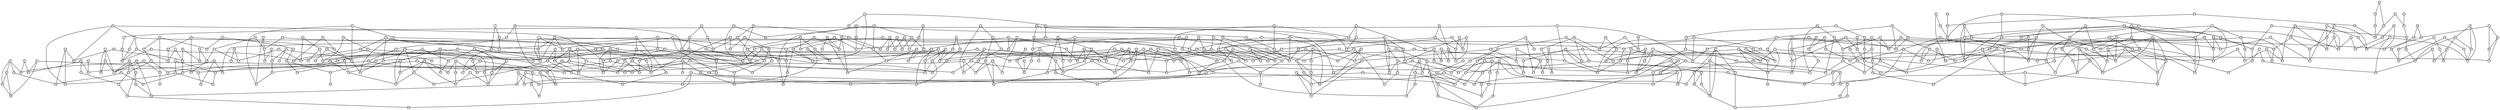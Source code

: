 graph G { 
 overlap=false; 
 size = "100,100"; 
node [shape=circle, fixedsize=true, fontsize=5, height=.15];
0[ pos = "4.4,5.6" , label = "0" ]
1[ pos = "4.3,3.8" , label = "1" ]
2[ pos = "5.6,6.4" , label = "2" ]
3[ pos = "2.3,4.4" , label = "3" ]
4[ pos = "6.8,7.2" , label = "4" ]
5[ pos = "4.7,0.4" , label = "5" ]
6[ pos = "1.9,4.8" , label = "6" ]
7[ pos = "7,2.7" , label = "7" ]
8[ pos = "1.1,7" , label = "8" ]
9[ pos = "5.8,5.1" , label = "9" ]
10[ pos = "9.2,2.6" , label = "10" ]
11[ pos = "1,0" , label = "11" ]
12[ pos = "8.1,6" , label = "12" ]
13[ pos = "7.8,7.5" , label = "13" ]
14[ pos = "5.7,8.9" , label = "14" ]
15[ pos = "1.4,5.3" , label = "15" ]
16[ pos = "4.5,5.7" , label = "16" ]
17[ pos = "4.3,5.4" , label = "17" ]
18[ pos = "2.1,1.9" , label = "18" ]
19[ pos = "9.8,4.1" , label = "19" ]
20[ pos = "9.1,9.7" , label = "20" ]
21[ pos = "4.5,6.2" , label = "21" ]
22[ pos = "4.5,1.6" , label = "22" ]
23[ pos = "9,0.8" , label = "23" ]
24[ pos = "8.6,4.8" , label = "24" ]
25[ pos = "6,3" , label = "25" ]
26[ pos = "2.7,7" , label = "26" ]
27[ pos = "8.2,6" , label = "27" ]
28[ pos = "8.2,1.2" , label = "28" ]
29[ pos = "3.6,9.1" , label = "29" ]
30[ pos = "0.1,5" , label = "30" ]
31[ pos = "9.6,9.9" , label = "31" ]
32[ pos = "0.7,3.9" , label = "32" ]
33[ pos = "5.3,8" , label = "33" ]
34[ pos = "5.8,0.3" , label = "34" ]
35[ pos = "2.1,0.2" , label = "35" ]
36[ pos = "0,6.6" , label = "36" ]
37[ pos = "6.4,9.8" , label = "37" ]
38[ pos = "3.4,5.4" , label = "38" ]
39[ pos = "0.6,7.2" , label = "39" ]
40[ pos = "5.5,1.8" , label = "40" ]
41[ pos = "5.4,8.2" , label = "41" ]
42[ pos = "4,3.7" , label = "42" ]
43[ pos = "4.2,2.2" , label = "43" ]
44[ pos = "4.9,7.8" , label = "44" ]
45[ pos = "6.5,0.3" , label = "45" ]
46[ pos = "8,6.1" , label = "46" ]
47[ pos = "5.4,3.9" , label = "47" ]
48[ pos = "5.3,5.9" , label = "48" ]
49[ pos = "1.9,6.3" , label = "49" ]
50[ pos = "6.2,4" , label = "50" ]
51[ pos = "6.5,1.4" , label = "51" ]
52[ pos = "5.9,3" , label = "52" ]
53[ pos = "6.4,4.5" , label = "53" ]
54[ pos = "3.6,2.3" , label = "54" ]
55[ pos = "1.8,9.1" , label = "55" ]
56[ pos = "4.1,2.4" , label = "56" ]
57[ pos = "7.3,3.4" , label = "57" ]
58[ pos = "6.1,6.8" , label = "58" ]
59[ pos = "5.6,6.3" , label = "59" ]
60[ pos = "9.8,2.2" , label = "60" ]
61[ pos = "1.8,7.9" , label = "61" ]
62[ pos = "3.5,7.2" , label = "62" ]
63[ pos = "1.8,8.8" , label = "63" ]
64[ pos = "3.1,3.8" , label = "64" ]
65[ pos = "5.2,4.5" , label = "65" ]
66[ pos = "3,1.7" , label = "66" ]
67[ pos = "1.1,4.1" , label = "67" ]
68[ pos = "9.9,7.6" , label = "68" ]
69[ pos = "8.7,3.6" , label = "69" ]
70[ pos = "5.1,5.7" , label = "70" ]
71[ pos = "2.7,4.4" , label = "71" ]
72[ pos = "8.1,5.3" , label = "72" ]
73[ pos = "7.8,9.5" , label = "73" ]
74[ pos = "2.1,8.7" , label = "74" ]
75[ pos = "5.8,1.9" , label = "75" ]
76[ pos = "6.1,7.6" , label = "76" ]
77[ pos = "9.8,9.6" , label = "77" ]
78[ pos = "0,6.9" , label = "78" ]
79[ pos = "8.5,3.1" , label = "79" ]
80[ pos = "5.9,3.7" , label = "80" ]
81[ pos = "2.8,8.9" , label = "81" ]
82[ pos = "0.6,3.9" , label = "82" ]
83[ pos = "8.3,0.6" , label = "83" ]
84[ pos = "6.7,7" , label = "84" ]
85[ pos = "4.2,7" , label = "85" ]
86[ pos = "2.7,2.1" , label = "86" ]
87[ pos = "1.5,6" , label = "87" ]
88[ pos = "7.4,9.3" , label = "88" ]
89[ pos = "5.5,9.5" , label = "89" ]
90[ pos = "3.2,1.3" , label = "90" ]
91[ pos = "6.7,9.3" , label = "91" ]
92[ pos = "4.1,1.7" , label = "92" ]
93[ pos = "9,4.1" , label = "93" ]
94[ pos = "8.6,2.7" , label = "94" ]
95[ pos = "2.4,9.7" , label = "95" ]
96[ pos = "1.6,0.4" , label = "96" ]
97[ pos = "8.7,2.2" , label = "97" ]
98[ pos = "4.4,2.2" , label = "98" ]
99[ pos = "8,6.3" , label = "99" ]
100[ pos = "9.2,7.4" , label = "100" ]
101[ pos = "3.4,7.1" , label = "101" ]
102[ pos = "9.6,0.1" , label = "102" ]
103[ pos = "3.1,2.2" , label = "103" ]
104[ pos = "4.6,8.7" , label = "104" ]
105[ pos = "7,7.9" , label = "105" ]
106[ pos = "5.2,3.7" , label = "106" ]
107[ pos = "7.2,4.6" , label = "107" ]
108[ pos = "0.6,6.2" , label = "108" ]
109[ pos = "8.7,4.5" , label = "109" ]
110[ pos = "4.1,6.4" , label = "110" ]
111[ pos = "4.2,5.7" , label = "111" ]
112[ pos = "6.8,8.1" , label = "112" ]
113[ pos = "3.2,6.4" , label = "113" ]
114[ pos = "0.3,1.2" , label = "114" ]
115[ pos = "8,9.5" , label = "115" ]
116[ pos = "8.7,1.4" , label = "116" ]
117[ pos = "1.8,3.5" , label = "117" ]
118[ pos = "1.5,5" , label = "118" ]
119[ pos = "5.7,6.1" , label = "119" ]
120[ pos = "8.9,7.9" , label = "120" ]
121[ pos = "9.2,4.1" , label = "121" ]
122[ pos = "1.6,6.5" , label = "122" ]
123[ pos = "8.7,2.3" , label = "123" ]
124[ pos = "7.9,2.7" , label = "124" ]
125[ pos = "2,2.1" , label = "125" ]
126[ pos = "4.3,6.2" , label = "126" ]
127[ pos = "7.8,6.3" , label = "127" ]
128[ pos = "4.4,1" , label = "128" ]
129[ pos = "8,4.7" , label = "129" ]
130[ pos = "7.5,6" , label = "130" ]
131[ pos = "9.5,1.4" , label = "131" ]
132[ pos = "2.6,1.3" , label = "132" ]
133[ pos = "4.9,9.3" , label = "133" ]
134[ pos = "1.5,5.8" , label = "134" ]
135[ pos = "0.6,0.4" , label = "135" ]
136[ pos = "3.8,9.9" , label = "136" ]
137[ pos = "9.8,0.6" , label = "137" ]
138[ pos = "1.6,3.7" , label = "138" ]
139[ pos = "8.1,9.5" , label = "139" ]
140[ pos = "1.6,0.1" , label = "140" ]
141[ pos = "1.6,1.1" , label = "141" ]
142[ pos = "6.4,4.7" , label = "142" ]
143[ pos = "2.7,6" , label = "143" ]
144[ pos = "0.9,0.7" , label = "144" ]
145[ pos = "0.7,8.4" , label = "145" ]
146[ pos = "1.9,5.4" , label = "146" ]
147[ pos = "9.8,4.5" , label = "147" ]
148[ pos = "2,9.9" , label = "148" ]
149[ pos = "9,3.5" , label = "149" ]
150[ pos = "1,9.6" , label = "150" ]
151[ pos = "9.2,4.8" , label = "151" ]
152[ pos = "4.7,4.2" , label = "152" ]
153[ pos = "0.6,6.3" , label = "153" ]
154[ pos = "3.1,8.8" , label = "154" ]
155[ pos = "5.9,0" , label = "155" ]
156[ pos = "8.9,2.7" , label = "156" ]
157[ pos = "1.1,0.5" , label = "157" ]
158[ pos = "2.6,3.8" , label = "158" ]
159[ pos = "6.5,8.8" , label = "159" ]
160[ pos = "9.7,2.5" , label = "160" ]
161[ pos = "7.2,1.6" , label = "161" ]
162[ pos = "7.9,2.3" , label = "162" ]
163[ pos = "1.3,9.9" , label = "163" ]
164[ pos = "7.4,0.3" , label = "164" ]
165[ pos = "8.7,8.4" , label = "165" ]
166[ pos = "5.2,7.9" , label = "166" ]
167[ pos = "8.4,9.9" , label = "167" ]
168[ pos = "2.1,9.1" , label = "168" ]
169[ pos = "6.3,0.4" , label = "169" ]
170[ pos = "7.9,7.4" , label = "170" ]
171[ pos = "0.4,2" , label = "171" ]
172[ pos = "5.3,1.6" , label = "172" ]
173[ pos = "7.8,3.2" , label = "173" ]
174[ pos = "0.6,4.3" , label = "174" ]
175[ pos = "2,0.4" , label = "175" ]
176[ pos = "2,4.4" , label = "176" ]
177[ pos = "2,0" , label = "177" ]
178[ pos = "1.9,3.4" , label = "178" ]
179[ pos = "5.1,9.4" , label = "179" ]
180[ pos = "8.9,3.8" , label = "180" ]
181[ pos = "3,4.1" , label = "181" ]
182[ pos = "6.9,1.5" , label = "182" ]
183[ pos = "4.1,4.2" , label = "183" ]
184[ pos = "5.8,5.6" , label = "184" ]
185[ pos = "4.7,3.7" , label = "185" ]
186[ pos = "8.2,5.1" , label = "186" ]
187[ pos = "0.9,8.7" , label = "187" ]
188[ pos = "1.9,8.7" , label = "188" ]
189[ pos = "7.1,2.6" , label = "189" ]
190[ pos = "8.3,9.1" , label = "190" ]
191[ pos = "8.2,0.3" , label = "191" ]
192[ pos = "8.8,5.4" , label = "192" ]
193[ pos = "5.5,0.7" , label = "193" ]
194[ pos = "4,5.9" , label = "194" ]
195[ pos = "5.3,3" , label = "195" ]
196[ pos = "4.9,8.4" , label = "196" ]
197[ pos = "7.1,7.1" , label = "197" ]
198[ pos = "5.1,6.4" , label = "198" ]
199[ pos = "1.3,0.9" , label = "199" ]
200[ pos = "7.2,1.2" , label = "200" ]
201[ pos = "9.8,0.6" , label = "201" ]
202[ pos = "1.6,0.7" , label = "202" ]
203[ pos = "9.4,3.5" , label = "203" ]
204[ pos = "4.7,6.5" , label = "204" ]
205[ pos = "1.3,8.2" , label = "205" ]
206[ pos = "0.9,4.7" , label = "206" ]
207[ pos = "3.7,4.9" , label = "207" ]
208[ pos = "0.2,4.5" , label = "208" ]
209[ pos = "5.6,4.2" , label = "209" ]
210[ pos = "5.6,6.2" , label = "210" ]
211[ pos = "7.2,0.5" , label = "211" ]
212[ pos = "9.8,9.6" , label = "212" ]
213[ pos = "7.6,4.9" , label = "213" ]
214[ pos = "1.2,4.2" , label = "214" ]
215[ pos = "5.8,8.5" , label = "215" ]
216[ pos = "0.6,0.8" , label = "216" ]
217[ pos = "9.1,2.2" , label = "217" ]
218[ pos = "6.7,3.7" , label = "218" ]
219[ pos = "1,1.4" , label = "219" ]
220[ pos = "5.5,7.5" , label = "220" ]
221[ pos = "4.8,6.4" , label = "221" ]
222[ pos = "2.3,8.6" , label = "222" ]
223[ pos = "6.5,2.5" , label = "223" ]
224[ pos = "8.3,2.1" , label = "224" ]
225[ pos = "1.9,3.9" , label = "225" ]
226[ pos = "3.5,4.4" , label = "226" ]
227[ pos = "4.4,3.3" , label = "227" ]
228[ pos = "4,7.3" , label = "228" ]
229[ pos = "3.4,0.4" , label = "229" ]
230[ pos = "6.7,4.4" , label = "230" ]
231[ pos = "8.9,7.3" , label = "231" ]
232[ pos = "5.2,3.3" , label = "232" ]
233[ pos = "4.8,2" , label = "233" ]
234[ pos = "2.2,5.8" , label = "234" ]
235[ pos = "8.6,7.7" , label = "235" ]
236[ pos = "8.5,3.5" , label = "236" ]
237[ pos = "9.3,0.8" , label = "237" ]
238[ pos = "7.3,5.8" , label = "238" ]
239[ pos = "8.5,5.6" , label = "239" ]
240[ pos = "3.2,5.7" , label = "240" ]
241[ pos = "9.5,6.7" , label = "241" ]
242[ pos = "0.1,9.1" , label = "242" ]
243[ pos = "5.3,9.3" , label = "243" ]
244[ pos = "6.4,8.7" , label = "244" ]
245[ pos = "9.7,8.3" , label = "245" ]
246[ pos = "3.2,3.9" , label = "246" ]
247[ pos = "0.9,8.4" , label = "247" ]
248[ pos = "2.4,5.7" , label = "248" ]
249[ pos = "5.6,4.6" , label = "249" ]
250[ pos = "6.7,4.3" , label = "250" ]
251[ pos = "7.6,5.2" , label = "251" ]
252[ pos = "3,6.9" , label = "252" ]
253[ pos = "1.3,0.3" , label = "253" ]
254[ pos = "8,5" , label = "254" ]
255[ pos = "1.1,1.2" , label = "255" ]
256[ pos = "0.7,0.6" , label = "256" ]
257[ pos = "3.1,0.8" , label = "257" ]
258[ pos = "9.7,8.4" , label = "258" ]
259[ pos = "0.1,1.4" , label = "259" ]
260[ pos = "2.4,5.1" , label = "260" ]
261[ pos = "4.9,5.6" , label = "261" ]
262[ pos = "9,5.8" , label = "262" ]
263[ pos = "9.2,1.4" , label = "263" ]
264[ pos = "1.5,0.1" , label = "264" ]
265[ pos = "1.2,8.2" , label = "265" ]
266[ pos = "4.4,8.8" , label = "266" ]
267[ pos = "8.7,2.6" , label = "267" ]
268[ pos = "1,0" , label = "268" ]
269[ pos = "2.9,9" , label = "269" ]
270[ pos = "5,9.2" , label = "270" ]
271[ pos = "0.2,1" , label = "271" ]
272[ pos = "9.8,8.5" , label = "272" ]
273[ pos = "1.8,4.7" , label = "273" ]
274[ pos = "7,7.2" , label = "274" ]
275[ pos = "1.3,4.6" , label = "275" ]
276[ pos = "2.3,6.3" , label = "276" ]
277[ pos = "5.4,6.5" , label = "277" ]
278[ pos = "2.1,4.6" , label = "278" ]
279[ pos = "3.1,8.9" , label = "279" ]
280[ pos = "9.9,4.3" , label = "280" ]
281[ pos = "7.1,9.5" , label = "281" ]
282[ pos = "3.2,1" , label = "282" ]
283[ pos = "2.1,4.2" , label = "283" ]
284[ pos = "6.2,0.2" , label = "284" ]
285[ pos = "8.4,6.5" , label = "285" ]
286[ pos = "9.4,8.6" , label = "286" ]
287[ pos = "7.5,9.2" , label = "287" ]
288[ pos = "2.3,4.5" , label = "288" ]
289[ pos = "9.2,9.3" , label = "289" ]
290[ pos = "1.7,0.5" , label = "290" ]
291[ pos = "9.1,9.2" , label = "291" ]
292[ pos = "2,4.5" , label = "292" ]
293[ pos = "5.7,4.2" , label = "293" ]
294[ pos = "9.2,8.8" , label = "294" ]
295[ pos = "3.1,9.1" , label = "295" ]
296[ pos = "3.2,5.4" , label = "296" ]
297[ pos = "3.9,1.6" , label = "297" ]
298[ pos = "1.7,6" , label = "298" ]
299[ pos = "1,7.9" , label = "299" ]
300[ pos = "6.3,4.6" , label = "300" ]
301[ pos = "4.4,5.7" , label = "301" ]
302[ pos = "3.2,7.1" , label = "302" ]
303[ pos = "0.2,5.5" , label = "303" ]
304[ pos = "1.7,4.6" , label = "304" ]
305[ pos = "0.1,3.4" , label = "305" ]
306[ pos = "0.3,9.2" , label = "306" ]
307[ pos = "2.7,2.4" , label = "307" ]
308[ pos = "3.8,3.6" , label = "308" ]
309[ pos = "1.8,8.2" , label = "309" ]
310[ pos = "2.5,4.9" , label = "310" ]
311[ pos = "2.5,0.9" , label = "311" ]
312[ pos = "5.5,6.4" , label = "312" ]
313[ pos = "7.7,2.4" , label = "313" ]
314[ pos = "7.7,3.9" , label = "314" ]
315[ pos = "0.4,4" , label = "315" ]
316[ pos = "8.5,0" , label = "316" ]
317[ pos = "4.9,6.9" , label = "317" ]
318[ pos = "7.2,0.3" , label = "318" ]
319[ pos = "7.6,8.9" , label = "319" ]
320[ pos = "0.1,2.9" , label = "320" ]
321[ pos = "2.3,0.5" , label = "321" ]
322[ pos = "2.2,0.2" , label = "322" ]
323[ pos = "2.9,1.2" , label = "323" ]
324[ pos = "3.9,4.7" , label = "324" ]
325[ pos = "4.6,1.6" , label = "325" ]
326[ pos = "4.8,2.3" , label = "326" ]
327[ pos = "2.5,5.5" , label = "327" ]
328[ pos = "4,5.4" , label = "328" ]
329[ pos = "8,1.7" , label = "329" ]
330[ pos = "9.3,3.6" , label = "330" ]
331[ pos = "0.9,3" , label = "331" ]
332[ pos = "3.6,1" , label = "332" ]
333[ pos = "9.9,0.8" , label = "333" ]
334[ pos = "1.4,7.5" , label = "334" ]
335[ pos = "4.9,6.7" , label = "335" ]
336[ pos = "0.5,7.3" , label = "336" ]
337[ pos = "7.2,7.9" , label = "337" ]
338[ pos = "2.7,0.1" , label = "338" ]
339[ pos = "4.3,1.8" , label = "339" ]
340[ pos = "0,4.1" , label = "340" ]
341[ pos = "3.4,0" , label = "341" ]
342[ pos = "6.4,1.1" , label = "342" ]
343[ pos = "5.6,0.4" , label = "343" ]
344[ pos = "1.7,8.8" , label = "344" ]
345[ pos = "7.3,1" , label = "345" ]
346[ pos = "2.4,8.2" , label = "346" ]
347[ pos = "4,1.2" , label = "347" ]
348[ pos = "9.3,3.9" , label = "348" ]
349[ pos = "2.1,5.9" , label = "349" ]
350[ pos = "6.7,7" , label = "350" ]
351[ pos = "2.6,7.2" , label = "351" ]
352[ pos = "9.5,5.1" , label = "352" ]
353[ pos = "0.3,7.5" , label = "353" ]
354[ pos = "0.4,4.6" , label = "354" ]
355[ pos = "9.3,0.5" , label = "355" ]
356[ pos = "8.7,8" , label = "356" ]
357[ pos = "5.7,0.3" , label = "357" ]
358[ pos = "4.3,1.3" , label = "358" ]
359[ pos = "6,6.1" , label = "359" ]
360[ pos = "5.3,3.3" , label = "360" ]
361[ pos = "7.1,7.7" , label = "361" ]
362[ pos = "6.8,6.4" , label = "362" ]
363[ pos = "4.2,6.1" , label = "363" ]
364[ pos = "5.5,1.5" , label = "364" ]
365[ pos = "7.2,7.4" , label = "365" ]
366[ pos = "8.5,5" , label = "366" ]
367[ pos = "4.6,3.3" , label = "367" ]
368[ pos = "0.1,0.1" , label = "368" ]
369[ pos = "6,0.6" , label = "369" ]
370[ pos = "9.9,0.5" , label = "370" ]
371[ pos = "6.3,3.8" , label = "371" ]
372[ pos = "8.5,2" , label = "372" ]
373[ pos = "4.2,2.9" , label = "373" ]
374[ pos = "8.6,0.2" , label = "374" ]
375[ pos = "9,3.9" , label = "375" ]
376[ pos = "8.7,1.3" , label = "376" ]
377[ pos = "6.9,5.5" , label = "377" ]
378[ pos = "2.9,1.1" , label = "378" ]
379[ pos = "6.8,8.5" , label = "379" ]
380[ pos = "2.6,9.2" , label = "380" ]
381[ pos = "5.9,6.3" , label = "381" ]
382[ pos = "4.3,5.8" , label = "382" ]
383[ pos = "4.8,4.4" , label = "383" ]
384[ pos = "1.1,0.8" , label = "384" ]
385[ pos = "0.2,1.1" , label = "385" ]
386[ pos = "1.4,6.5" , label = "386" ]
387[ pos = "4.9,5.1" , label = "387" ]
388[ pos = "3.8,9.1" , label = "388" ]
389[ pos = "8,2.4" , label = "389" ]
390[ pos = "4.5,2.2" , label = "390" ]
391[ pos = "6.3,3.3" , label = "391" ]
392[ pos = "3.6,8.4" , label = "392" ]
393[ pos = "4,6.5" , label = "393" ]
394[ pos = "9.5,0.9" , label = "394" ]
395[ pos = "0.2,7.3" , label = "395" ]
396[ pos = "0.1,1.4" , label = "396" ]
397[ pos = "3.7,9.6" , label = "397" ]
398[ pos = "2.4,3.7" , label = "398" ]
399[ pos = "9.3,3.5" , label = "399" ]
400[ pos = "4.6,9.5" , label = "400" ]
401[ pos = "4.6,1.2" , label = "401" ]
402[ pos = "1.3,9.6" , label = "402" ]
403[ pos = "6.3,5.1" , label = "403" ]
404[ pos = "3.9,9.6" , label = "404" ]
405[ pos = "2.7,8.5" , label = "405" ]
406[ pos = "1.8,4.2" , label = "406" ]
407[ pos = "7,0.6" , label = "407" ]
408[ pos = "2.7,1" , label = "408" ]
409[ pos = "2.4,7.4" , label = "409" ]
410[ pos = "7.1,7.8" , label = "410" ]
411[ pos = "4.8,2.5" , label = "411" ]
412[ pos = "9.2,3.7" , label = "412" ]
413[ pos = "2.1,1.6" , label = "413" ]
414[ pos = "7.4,1.4" , label = "414" ]
415[ pos = "5.2,7.2" , label = "415" ]
416[ pos = "1,5" , label = "416" ]
417[ pos = "8.4,7.5" , label = "417" ]
418[ pos = "9.8,0" , label = "418" ]
419[ pos = "7.8,3.8" , label = "419" ]
420[ pos = "9.6,0.5" , label = "420" ]
421[ pos = "7.5,6.6" , label = "421" ]
422[ pos = "9.9,4.5" , label = "422" ]
423[ pos = "2.5,2.6" , label = "423" ]
424[ pos = "0.7,4.9" , label = "424" ]
425[ pos = "5.3,7.9" , label = "425" ]
426[ pos = "2.7,5.3" , label = "426" ]
427[ pos = "5.6,7.2" , label = "427" ]
428[ pos = "9,7.7" , label = "428" ]
429[ pos = "4,1.6" , label = "429" ]
430[ pos = "9.2,4.4" , label = "430" ]
431[ pos = "8.9,5.4" , label = "431" ]
432[ pos = "9.5,2.5" , label = "432" ]
433[ pos = "8.1,9.3" , label = "433" ]
434[ pos = "7.7,5.9" , label = "434" ]
435[ pos = "8.3,2.5" , label = "435" ]
436[ pos = "1.6,5.8" , label = "436" ]
437[ pos = "4.4,1.5" , label = "437" ]
438[ pos = "5.5,6.9" , label = "438" ]
439[ pos = "9.4,6.3" , label = "439" ]
440[ pos = "1.8,4.7" , label = "440" ]
441[ pos = "9.4,9.7" , label = "441" ]
442[ pos = "0,5" , label = "442" ]
443[ pos = "2.1,4.2" , label = "443" ]
444[ pos = "2.7,6.2" , label = "444" ]
445[ pos = "5.8,7.1" , label = "445" ]
446[ pos = "0.6,9.9" , label = "446" ]
447[ pos = "7.7,0.1" , label = "447" ]
448[ pos = "7.7,5.8" , label = "448" ]
449[ pos = "4.7,0.6" , label = "449" ]
450[ pos = "6.9,3" , label = "450" ]
451[ pos = "3.2,3.7" , label = "451" ]
452[ pos = "8.9,7.6" , label = "452" ]
453[ pos = "5.3,4.4" , label = "453" ]
454[ pos = "4.5,9.9" , label = "454" ]
455[ pos = "5.9,1.5" , label = "455" ]
456[ pos = "4.6,5.3" , label = "456" ]
457[ pos = "6.4,9.8" , label = "457" ]
458[ pos = "5.5,8.6" , label = "458" ]
459[ pos = "4,3.5" , label = "459" ]
460[ pos = "0,5" , label = "460" ]
461[ pos = "5.8,0.6" , label = "461" ]
462[ pos = "0.2,3.6" , label = "462" ]
463[ pos = "6,3.1" , label = "463" ]
464[ pos = "4.6,0.7" , label = "464" ]
465[ pos = "3.7,6.8" , label = "465" ]
466[ pos = "8.9,2.1" , label = "466" ]
467[ pos = "0.5,7.8" , label = "467" ]
468[ pos = "4.9,1" , label = "468" ]
469[ pos = "7.5,9.4" , label = "469" ]
470[ pos = "0.9,3.4" , label = "470" ]
471[ pos = "6.1,5.5" , label = "471" ]
472[ pos = "4,7.8" , label = "472" ]
473[ pos = "0.5,4.7" , label = "473" ]
474[ pos = "1.6,9.7" , label = "474" ]
475[ pos = "8.2,1.6" , label = "475" ]
476[ pos = "4.8,4.1" , label = "476" ]
477[ pos = "7.4,0.2" , label = "477" ]
478[ pos = "2.9,3.4" , label = "478" ]
479[ pos = "3.3,2.7" , label = "479" ]
480[ pos = "4.1,2.2" , label = "480" ]
481[ pos = "9.5,8.3" , label = "481" ]
482[ pos = "4.4,0.1" , label = "482" ]
483[ pos = "6.1,9.3" , label = "483" ]
484[ pos = "6.3,8.8" , label = "484" ]
485[ pos = "4,7.3" , label = "485" ]
486[ pos = "2.3,5.3" , label = "486" ]
487[ pos = "8,1.5" , label = "487" ]
488[ pos = "8.3,8.6" , label = "488" ]
489[ pos = "6.2,9.9" , label = "489" ]
490[ pos = "8.3,9.7" , label = "490" ]
491[ pos = "6.7,8.3" , label = "491" ]
492[ pos = "3.8,4.2" , label = "492" ]
493[ pos = "8.5,1.9" , label = "493" ]
494[ pos = "7.6,7" , label = "494" ]
495[ pos = "4.6,7" , label = "495" ]
496[ pos = "4.5,4.2" , label = "496" ]
497[ pos = "5.3,4.1" , label = "497" ]
498[ pos = "9.5,6.6" , label = "498" ]
499[ pos = "8.6,5.8" , label = "499" ]
500[ pos = "5.5,7.8" , label = "500" ]
501[ pos = "8.3,3" , label = "501" ]
502[ pos = "8.4,6.4" , label = "502" ]
503[ pos = "9.7,6.7" , label = "503" ]
504[ pos = "5,5.9" , label = "504" ]
505[ pos = "1.9,3.3" , label = "505" ]
506[ pos = "5.6,8.6" , label = "506" ]
507[ pos = "6.9,4.6" , label = "507" ]
508[ pos = "2.8,5.4" , label = "508" ]
509[ pos = "6.5,5.7" , label = "509" ]
510[ pos = "7.7,6.4" , label = "510" ]
511[ pos = "7.9,2.2" , label = "511" ]
512[ pos = "5.8,3.2" , label = "512" ]
513[ pos = "1.5,5.3" , label = "513" ]
514[ pos = "5,0.1" , label = "514" ]
515[ pos = "6.3,0.5" , label = "515" ]
516[ pos = "8,9.9" , label = "516" ]
517[ pos = "8.7,6.4" , label = "517" ]
518[ pos = "6.3,8.4" , label = "518" ]
519[ pos = "8.3,1.3" , label = "519" ]
520[ pos = "9.6,0.2" , label = "520" ]
521[ pos = "9.8,0.4" , label = "521" ]
522[ pos = "8.9,6.7" , label = "522" ]
523[ pos = "5.1,6.9" , label = "523" ]
524[ pos = "7.4,6.8" , label = "524" ]
525[ pos = "2.6,0.3" , label = "525" ]
526[ pos = "8.4,5.7" , label = "526" ]
527[ pos = "7.7,4.2" , label = "527" ]
528[ pos = "4.1,9.2" , label = "528" ]
529[ pos = "9.5,9.2" , label = "529" ]
530[ pos = "4.5,1.1" , label = "530" ]
531[ pos = "4.9,2.5" , label = "531" ]
532[ pos = "1,3.7" , label = "532" ]
533[ pos = "4.1,2.5" , label = "533" ]
534[ pos = "7.3,7.7" , label = "534" ]
535[ pos = "9,6.9" , label = "535" ]
536[ pos = "7.9,8.8" , label = "536" ]
537[ pos = "7.4,2" , label = "537" ]
538[ pos = "0.8,7.7" , label = "538" ]
539[ pos = "4.2,8.2" , label = "539" ]
540[ pos = "9.7,2" , label = "540" ]
541[ pos = "8.5,8.2" , label = "541" ]
542[ pos = "7.8,1.4" , label = "542" ]
543[ pos = "2.4,1.9" , label = "543" ]
544[ pos = "0.6,7.2" , label = "544" ]
545[ pos = "1.1,5.1" , label = "545" ]
546[ pos = "3.5,6.1" , label = "546" ]
547[ pos = "2.9,9.7" , label = "547" ]
548[ pos = "5,2.2" , label = "548" ]
549[ pos = "2.2,2.3" , label = "549" ]
550[ pos = "9.9,1.2" , label = "550" ]
551[ pos = "4.5,3.1" , label = "551" ]
552[ pos = "5.2,7.1" , label = "552" ]
553[ pos = "5.1,6" , label = "553" ]
554[ pos = "0,9.3" , label = "554" ]
555[ pos = "9.4,4.9" , label = "555" ]
556[ pos = "1.4,3.1" , label = "556" ]
557[ pos = "3.1,4.4" , label = "557" ]
558[ pos = "4.5,0.8" , label = "558" ]
559[ pos = "6.3,0.3" , label = "559" ]
560[ pos = "3.2,7.5" , label = "560" ]
561[ pos = "5.5,1.9" , label = "561" ]
562[ pos = "8.8,3.6" , label = "562" ]
563[ pos = "1.6,3.8" , label = "563" ]
564[ pos = "5.8,9" , label = "564" ]
565[ pos = "1.3,1" , label = "565" ]
566[ pos = "5.4,5.8" , label = "566" ]
567[ pos = "4.1,0.6" , label = "567" ]
568[ pos = "2.9,4.4" , label = "568" ]
569[ pos = "1.9,8.1" , label = "569" ]
570[ pos = "9,6.5" , label = "570" ]
571[ pos = "3.1,5.6" , label = "571" ]
572[ pos = "4.9,6.2" , label = "572" ]
573[ pos = "0,4.6" , label = "573" ]
574[ pos = "2.2,6.3" , label = "574" ]
575[ pos = "5,0.6" , label = "575" ]
576[ pos = "9,5.7" , label = "576" ]
577[ pos = "2.5,7.8" , label = "577" ]
578[ pos = "9.3,4.1" , label = "578" ]
579[ pos = "6.8,0.3" , label = "579" ]
580[ pos = "8.3,3.4" , label = "580" ]
581[ pos = "1.3,3.7" , label = "581" ]
582[ pos = "9.2,5.4" , label = "582" ]
583[ pos = "9.6,7.4" , label = "583" ]
584[ pos = "5.1,6.7" , label = "584" ]
585[ pos = "0.7,4.1" , label = "585" ]
586[ pos = "8.4,3.8" , label = "586" ]
587[ pos = "9.7,8.5" , label = "587" ]
588[ pos = "5.3,9.7" , label = "588" ]
589[ pos = "3.2,7.5" , label = "589" ]
590[ pos = "1.2,3.4" , label = "590" ]
591[ pos = "3.4,0.3" , label = "591" ]
592[ pos = "9.1,5.9" , label = "592" ]
593[ pos = "3.3,3.6" , label = "593" ]
594[ pos = "5.3,5.4" , label = "594" ]
595[ pos = "3.9,3.6" , label = "595" ]
596[ pos = "8.8,0.5" , label = "596" ]
597[ pos = "2.6,3.2" , label = "597" ]
598[ pos = "1.1,7.4" , label = "598" ]
599[ pos = "5.8,6.2" , label = "599" ]
600[ pos = "9.3,6.6" , label = "600" ]
601[ pos = "0.3,7.7" , label = "601" ]
602[ pos = "0.4,5.2" , label = "602" ]
603[ pos = "6.3,5.7" , label = "603" ]
604[ pos = "0.1,9.5" , label = "604" ]
605[ pos = "8.5,1.4" , label = "605" ]
606[ pos = "8.1,1.9" , label = "606" ]
607[ pos = "6.9,2.4" , label = "607" ]
608[ pos = "3,5.4" , label = "608" ]
609[ pos = "6,8.3" , label = "609" ]
610[ pos = "0.8,5.1" , label = "610" ]
611[ pos = "7.2,9.6" , label = "611" ]
612[ pos = "5.6,5" , label = "612" ]
613[ pos = "8.1,6.8" , label = "613" ]
614[ pos = "2.4,3.9" , label = "614" ]
615[ pos = "8.2,1.7" , label = "615" ]
616[ pos = "0.5,3.8" , label = "616" ]
617[ pos = "9.4,6.2" , label = "617" ]
618[ pos = "9,0.9" , label = "618" ]
619[ pos = "7.1,4.4" , label = "619" ]
620[ pos = "5.6,0.8" , label = "620" ]
621[ pos = "5.8,3.7" , label = "621" ]
622[ pos = "7.9,7.9" , label = "622" ]
623[ pos = "6.1,1" , label = "623" ]
624[ pos = "3.3,7.3" , label = "624" ]
625[ pos = "4.5,4.2" , label = "625" ]
626[ pos = "2.5,1.7" , label = "626" ]
627[ pos = "9,3.3" , label = "627" ]
628[ pos = "6.7,7.1" , label = "628" ]
629[ pos = "0.1,4.3" , label = "629" ]
630[ pos = "6.3,3.6" , label = "630" ]
631[ pos = "6,2" , label = "631" ]
632[ pos = "7.4,0.7" , label = "632" ]
633[ pos = "8.2,6.4" , label = "633" ]
634[ pos = "1.6,0.6" , label = "634" ]
635[ pos = "0.8,2.5" , label = "635" ]
636[ pos = "1.4,1.8" , label = "636" ]
637[ pos = "6.2,4.6" , label = "637" ]
638[ pos = "9.7,7.6" , label = "638" ]
639[ pos = "5.6,8.3" , label = "639" ]
640[ pos = "4.9,5.3" , label = "640" ]
641[ pos = "2.5,2.6" , label = "641" ]
642[ pos = "7.1,6.7" , label = "642" ]
643[ pos = "6,9" , label = "643" ]
644[ pos = "3.9,1.3" , label = "644" ]
645[ pos = "3.4,5.4" , label = "645" ]
646[ pos = "4.9,4.6" , label = "646" ]
647[ pos = "7.4,2.3" , label = "647" ]
648[ pos = "0.5,5.7" , label = "648" ]
649[ pos = "4,7.4" , label = "649" ]
650[ pos = "6.3,4.8" , label = "650" ]
651[ pos = "9.9,2.9" , label = "651" ]
652[ pos = "1.9,1.3" , label = "652" ]
653[ pos = "7.5,6.8" , label = "653" ]
654[ pos = "8.9,8.3" , label = "654" ]
655[ pos = "5.1,3.9" , label = "655" ]
656[ pos = "3.7,2.8" , label = "656" ]
657[ pos = "6.5,6" , label = "657" ]
658[ pos = "4.8,7.7" , label = "658" ]
659[ pos = "5,8.7" , label = "659" ]
660[ pos = "9.1,3.6" , label = "660" ]
661[ pos = "4.1,4" , label = "661" ]
662[ pos = "8.3,6.7" , label = "662" ]
663[ pos = "1.6,4" , label = "663" ]
664[ pos = "2.4,5.6" , label = "664" ]
665[ pos = "1.4,3.9" , label = "665" ]
666[ pos = "5.6,1.3" , label = "666" ]
667[ pos = "2.1,2.7" , label = "667" ]
668[ pos = "2.7,9.6" , label = "668" ]
669[ pos = "9.6,1.6" , label = "669" ]
670[ pos = "3.2,9.9" , label = "670" ]
671[ pos = "0.7,6.9" , label = "671" ]
672[ pos = "8,2.5" , label = "672" ]
673[ pos = "2.9,2.8" , label = "673" ]
674[ pos = "0.2,3.1" , label = "674" ]
675[ pos = "6.7,4.5" , label = "675" ]
676[ pos = "6.8,6" , label = "676" ]
677[ pos = "3.8,0.3" , label = "677" ]
678[ pos = "2.7,5.4" , label = "678" ]
679[ pos = "4.3,0.4" , label = "679" ]
680[ pos = "6.2,5.8" , label = "680" ]
681[ pos = "4.3,7" , label = "681" ]
682[ pos = "7.1,6.4" , label = "682" ]
683[ pos = "9.8,5" , label = "683" ]
684[ pos = "1.3,4.6" , label = "684" ]
685[ pos = "1.9,4.5" , label = "685" ]
686[ pos = "4.5,2.6" , label = "686" ]
687[ pos = "6.6,7.7" , label = "687" ]
688[ pos = "0.3,9.5" , label = "688" ]
689[ pos = "0.5,5.8" , label = "689" ]
690[ pos = "7.8,2.4" , label = "690" ]
691[ pos = "0.3,4.6" , label = "691" ]
692[ pos = "8.4,4.1" , label = "692" ]
693[ pos = "0.1,6.4" , label = "693" ]
694[ pos = "4.7,4.5" , label = "694" ]
695[ pos = "6.8,6.1" , label = "695" ]
696[ pos = "5.5,6.3" , label = "696" ]
697[ pos = "3.2,7.8" , label = "697" ]
698[ pos = "8,8.2" , label = "698" ]
699[ pos = "2.9,4.5" , label = "699" ]
700[ pos = "2.8,4.8" , label = "700" ]
701[ pos = "9,2.5" , label = "701" ]
702[ pos = "2.6,0.8" , label = "702" ]
703[ pos = "0.3,3" , label = "703" ]
704[ pos = "0.3,6" , label = "704" ]
705[ pos = "8.8,8.1" , label = "705" ]
706[ pos = "3.7,4.3" , label = "706" ]
707[ pos = "8,7.3" , label = "707" ]
708[ pos = "3.7,8.1" , label = "708" ]
709[ pos = "3.7,3.6" , label = "709" ]
710[ pos = "7.8,5.7" , label = "710" ]
711[ pos = "9.8,3.3" , label = "711" ]
712[ pos = "2.1,8.2" , label = "712" ]
713[ pos = "1.2,5.3" , label = "713" ]
714[ pos = "6.4,9.3" , label = "714" ]
715[ pos = "9.8,9.2" , label = "715" ]
716[ pos = "9.3,4" , label = "716" ]
717[ pos = "1.7,1.9" , label = "717" ]
718[ pos = "4.8,7.2" , label = "718" ]
719[ pos = "0.1,0.3" , label = "719" ]
720[ pos = "8.5,8.9" , label = "720" ]
721[ pos = "8.4,2.2" , label = "721" ]
722[ pos = "3.3,1.6" , label = "722" ]
723[ pos = "9.5,7" , label = "723" ]
724[ pos = "5,8.5" , label = "724" ]
725[ pos = "0.6,2.8" , label = "725" ]
726[ pos = "4.2,5.6" , label = "726" ]
727[ pos = "6.2,1.5" , label = "727" ]
728[ pos = "3.8,2.6" , label = "728" ]
729[ pos = "6.8,0.2" , label = "729" ]
730[ pos = "1.9,1.8" , label = "730" ]
731[ pos = "4.6,1.2" , label = "731" ]
732[ pos = "5.8,1.6" , label = "732" ]
733[ pos = "8.3,0.6" , label = "733" ]
734[ pos = "8.8,8.5" , label = "734" ]
735[ pos = "0.9,2.5" , label = "735" ]
736[ pos = "2.6,4.6" , label = "736" ]
737[ pos = "4.7,5.9" , label = "737" ]
738[ pos = "1.4,4.3" , label = "738" ]
739[ pos = "8.1,6.4" , label = "739" ]
740[ pos = "2.8,4" , label = "740" ]
741[ pos = "9.3,2.2" , label = "741" ]
742[ pos = "4.8,0.7" , label = "742" ]
743[ pos = "3.8,8.7" , label = "743" ]
744[ pos = "3.3,5.8" , label = "744" ]
745[ pos = "4.1,0.4" , label = "745" ]
746[ pos = "7.7,4" , label = "746" ]
747[ pos = "6.8,3.5" , label = "747" ]
748[ pos = "5.6,5.1" , label = "748" ]
749[ pos = "9.4,9.6" , label = "749" ]
0--17;
0--301;
0--726;
1--185;
1--496;
1--625;
1--661;
2--59;
2--312;
3--283;
3--288;
3--443;
4--274;
4--628;
4--687;
5--449;
5--514;
5--679;
6--260;
6--273;
6--278;
6--440;
7--189;
7--450;
8--386;
8--598;
8--671;
9--471;
9--748;
10--432;
10--701;
11--253;
11--268;
12--27;
12--46;
13--170;
13--534;
13--622;
14--243;
14--506;
14--564;
15--513;
15--713;
16--301;
16--737;
17--456;
18--125;
18--543;
18--730;
19--280;
19--578;
20--167;
20--441;
21--126;
21--204;
21--737;
22--325;
22--339;
22--437;
23--237;
23--596;
23--618;
24--109;
24--366;
25--52;
25--223;
25--463;
26--252;
26--351;
27--526;
28--83;
28--487;
28--519;
28--733;
29--295;
29--388;
30--442;
30--460;
30--602;
31--77;
31--212;
31--441;
32--82;
32--532;
32--585;
33--41;
33--425;
34--155;
34--357;
35--175;
35--177;
35--322;
36--78;
36--693;
37--457;
37--489;
37--714;
38--207;
38--296;
38--645;
39--336;
39--544;
39--671;
40--172;
40--561;
41--639;
41--724;
42--595;
42--661;
43--98;
43--480;
44--166;
44--658;
45--559;
45--579;
46--99;
46--434;
47--106;
47--497;
47--621;
48--70;
48--210;
48--553;
48--566;
49--122;
49--298;
49--574;
50--53;
50--371;
51--182;
51--342;
51--727;
53--300;
53--675;
54--103;
54--479;
54--728;
55--63;
55--168;
55--474;
56--480;
56--533;
57--173;
57--314;
57--747;
58--84;
58--350;
58--381;
58--445;
59--210;
59--696;
60--160;
60--540;
61--334;
61--569;
62--101;
62--228;
62--485;
62--624;
63--188;
63--344;
64--246;
64--451;
65--453;
65--646;
66--86;
66--722;
67--214;
67--532;
67--585;
68--638;
69--236;
69--562;
70--261;
70--504;
70--594;
71--568;
71--736;
71--740;
72--186;
72--526;
72--710;
73--115;
73--469;
74--168;
74--188;
74--222;
75--561;
75--631;
75--732;
76--445;
76--687;
77--212;
77--715;
78--395;
79--94;
79--501;
79--580;
80--371;
80--621;
81--269;
81--405;
82--315;
82--616;
83--191;
83--733;
84--350;
84--628;
85--228;
85--465;
85--485;
85--681;
86--103;
86--307;
86--543;
87--134;
87--298;
87--386;
88--281;
88--287;
88--469;
89--243;
89--564;
89--588;
90--282;
90--323;
90--722;
91--281;
91--714;
92--339;
92--429;
93--109;
93--121;
93--375;
94--267;
94--435;
95--148;
95--668;
96--140;
96--290;
97--123;
97--372;
97--466;
98--339;
98--390;
99--127;
99--739;
100--231;
100--428;
100--583;
101--302;
101--465;
102--418;
102--520;
104--266;
104--659;
105--112;
105--410;
105--687;
106--232;
106--655;
107--213;
107--619;
108--153;
108--704;
109--692;
110--126;
110--393;
111--194;
111--382;
111--726;
112--491;
113--252;
113--444;
113--465;
113--546;
114--259;
114--385;
114--396;
115--139;
116--263;
116--376;
116--605;
117--138;
117--178;
118--273;
118--275;
118--440;
118--513;
118--684;
119--210;
119--566;
119--599;
120--356;
120--428;
121--430;
121--578;
122--386;
123--267;
124--173;
124--672;
125--549;
126--363;
127--510;
128--530;
128--558;
129--254;
129--527;
130--238;
130--434;
130--682;
131--263;
131--550;
131--669;
132--408;
132--626;
133--179;
133--270;
133--400;
134--436;
134--513;
135--256;
135--719;
136--397;
137--201;
137--333;
137--370;
137--420;
138--563;
139--433;
139--490;
140--177;
140--264;
141--565;
141--652;
142--300;
142--650;
143--248;
143--444;
143--571;
144--157;
144--256;
144--384;
145--247;
146--234;
146--436;
146--486;
146--513;
147--422;
147--683;
148--474;
149--562;
149--627;
149--660;
150--402;
150--446;
151--430;
151--555;
152--383;
152--476;
152--496;
152--625;
153--671;
154--279;
154--392;
155--284;
156--267;
156--701;
157--253;
158--398;
158--478;
158--740;
159--244;
159--379;
159--714;
160--432;
160--651;
161--182;
161--414;
161--537;
162--389;
162--511;
162--690;
163--402;
164--318;
164--477;
165--488;
165--541;
165--654;
165--734;
166--425;
167--490;
168--380;
169--515;
169--559;
170--494;
170--707;
171--259;
171--396;
171--635;
172--233;
172--364;
173--419;
173--580;
174--354;
174--585;
175--290;
175--321;
176--283;
176--292;
176--406;
176--443;
178--505;
179--243;
179--588;
180--375;
180--562;
180--660;
181--246;
181--557;
181--568;
181--740;
183--492;
183--496;
183--625;
183--661;
184--471;
184--566;
185--367;
185--476;
186--254;
186--366;
187--247;
187--306;
188--309;
189--607;
189--647;
190--433;
190--720;
191--374;
191--447;
191--733;
192--239;
192--366;
192--431;
193--343;
193--575;
193--620;
194--363;
194--546;
195--360;
195--531;
196--724;
197--274;
197--642;
198--277;
198--572;
198--584;
199--202;
199--384;
199--565;
200--345;
200--414;
201--333;
201--370;
201--420;
202--634;
203--399;
203--711;
204--221;
204--335;
205--265;
205--309;
206--275;
206--424;
206--684;
207--324;
207--328;
207--645;
208--573;
208--629;
208--691;
209--293;
209--497;
211--318;
211--407;
211--632;
212--715;
213--251;
213--254;
214--665;
214--738;
215--506;
215--609;
215--639;
216--256;
216--271;
217--466;
217--701;
217--741;
218--371;
218--747;
219--255;
219--636;
220--427;
220--500;
221--572;
222--346;
222--405;
223--607;
223--631;
224--372;
224--606;
224--721;
225--406;
226--557;
226--706;
227--367;
227--459;
227--551;
228--485;
228--649;
229--257;
229--591;
230--250;
230--675;
231--452;
231--535;
232--360;
232--367;
233--325;
233--548;
234--248;
234--349;
235--356;
235--417;
235--452;
236--580;
236--586;
237--355;
237--394;
238--377;
239--499;
239--526;
240--571;
240--744;
241--498;
241--503;
241--723;
242--306;
242--554;
244--484;
244--518;
245--258;
245--481;
245--638;
247--265;
248--664;
249--453;
249--612;
249--637;
252--302;
253--264;
253--268;
255--565;
257--282;
258--587;
259--396;
260--310;
260--426;
260--486;
261--640;
262--499;
262--576;
262--592;
265--299;
266--528;
266--539;
269--279;
269--295;
269--380;
270--659;
271--385;
272--587;
272--715;
273--304;
273--440;
273--685;
274--365;
275--304;
275--684;
275--738;
276--444;
276--574;
277--312;
277--438;
278--288;
278--292;
279--295;
280--422;
281--611;
282--332;
282--378;
283--443;
283--614;
284--559;
285--502;
285--662;
286--294;
286--481;
286--587;
286--654;
287--319;
288--736;
289--291;
289--529;
289--749;
290--634;
291--294;
291--720;
292--685;
294--734;
296--608;
296--645;
297--429;
297--644;
297--722;
298--349;
298--436;
299--538;
300--637;
301--382;
302--624;
303--602;
303--648;
304--440;
304--684;
305--462;
305--674;
306--688;
307--423;
307--641;
307--673;
308--595;
308--709;
309--569;
310--700;
311--408;
311--702;
312--696;
313--647;
313--690;
314--419;
314--746;
315--340;
316--374;
317--335;
317--523;
317--718;
319--379;
319--536;
320--674;
321--525;
321--702;
323--378;
324--706;
326--390;
326--411;
326--548;
327--486;
327--664;
327--678;
328--726;
329--487;
329--615;
330--399;
330--412;
331--470;
331--725;
332--644;
333--394;
333--550;
334--598;
335--584;
336--353;
336--538;
336--544;
337--410;
338--341;
338--525;
340--629;
341--591;
342--623;
343--357;
343--461;
345--632;
346--577;
346--712;
347--358;
347--644;
348--412;
348--716;
349--574;
350--628;
351--409;
352--555;
352--582;
352--683;
353--395;
353--601;
354--473;
354--691;
355--420;
356--541;
356--705;
358--437;
358--530;
359--599;
359--680;
360--512;
361--365;
361--410;
361--534;
362--682;
362--695;
363--382;
364--666;
364--732;
367--551;
368--719;
369--461;
369--515;
369--623;
370--521;
371--630;
372--493;
373--533;
373--551;
374--596;
375--412;
376--618;
377--509;
378--408;
379--491;
380--668;
381--599;
383--646;
383--694;
387--640;
387--646;
388--397;
388--528;
388--743;
389--672;
390--686;
391--463;
391--630;
392--708;
392--743;
393--465;
394--420;
397--404;
397--670;
398--597;
398--614;
400--454;
400--528;
401--468;
401--530;
401--731;
402--474;
403--471;
403--650;
404--454;
404--528;
406--663;
407--579;
408--702;
409--577;
411--531;
411--686;
412--660;
413--626;
413--652;
413--730;
414--542;
415--427;
415--552;
415--718;
416--545;
416--610;
417--707;
419--586;
420--521;
421--510;
421--653;
423--641;
423--667;
424--473;
424--610;
425--500;
426--678;
427--438;
427--445;
428--452;
431--576;
431--582;
432--741;
434--448;
435--672;
435--721;
438--552;
439--600;
439--617;
440--685;
441--749;
442--460;
442--573;
443--614;
446--688;
447--477;
448--710;
449--464;
449--742;
450--747;
451--478;
451--593;
453--497;
455--666;
455--727;
455--732;
456--640;
457--489;
457--714;
458--506;
458--659;
459--595;
460--573;
461--620;
462--616;
463--512;
464--558;
467--538;
467--601;
468--731;
468--742;
470--532;
470--590;
471--603;
472--539;
472--649;
472--708;
475--487;
475--519;
475--615;
476--655;
478--597;
479--656;
479--673;
482--679;
483--643;
483--714;
484--643;
485--649;
487--542;
488--536;
488--720;
490--516;
491--518;
492--706;
493--615;
494--653;
494--707;
495--681;
495--718;
496--625;
497--655;
498--600;
499--517;
502--517;
502--633;
504--553;
504--737;
505--556;
505--667;
507--619;
507--675;
508--608;
508--678;
509--603;
509--657;
511--606;
512--621;
517--570;
518--609;
519--605;
520--521;
522--535;
522--570;
523--552;
523--584;
524--642;
524--653;
527--619;
527--746;
529--715;
530--731;
532--581;
533--686;
533--728;
537--647;
538--598;
540--669;
540--741;
541--698;
543--626;
544--671;
545--713;
546--744;
547--668;
547--670;
548--561;
549--667;
553--572;
554--604;
556--590;
557--568;
560--589;
560--624;
560--697;
563--663;
564--643;
567--745;
568--699;
569--712;
570--600;
571--608;
575--742;
577--697;
578--716;
579--729;
581--590;
581--665;
583--638;
583--723;
586--692;
589--624;
589--697;
591--677;
592--617;
593--709;
594--640;
594--748;
597--673;
602--610;
603--680;
604--688;
606--615;
612--748;
613--662;
613--707;
620--666;
622--698;
633--739;
635--725;
635--735;
636--717;
636--735;
641--667;
642--682;
648--689;
651--711;
654--705;
654--734;
656--728;
657--676;
658--718;
659--724;
663--665;
663--738;
674--703;
676--695;
677--745;
679--745;
684--738;
689--704;
693--704;
697--708;
700--736;
703--725;
717--730;
720--734;
}
